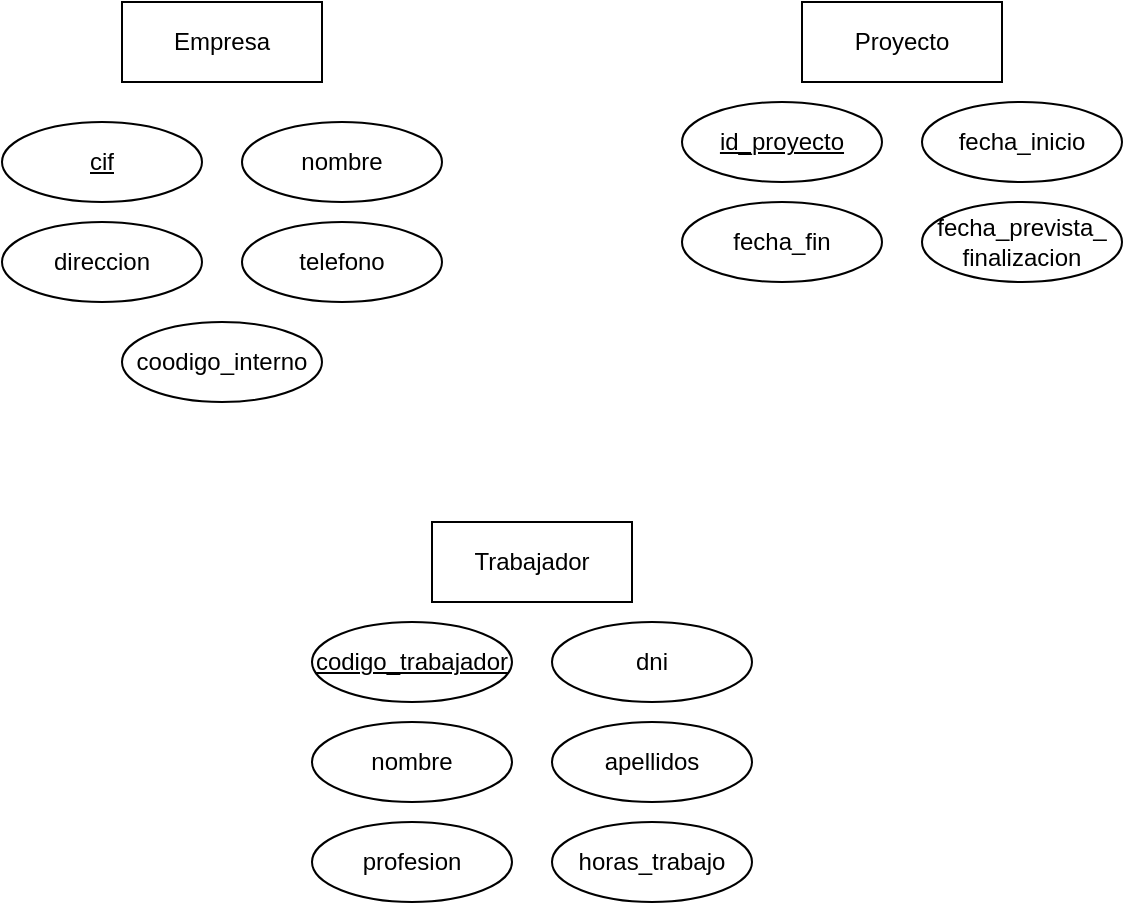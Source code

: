 <mxfile version="22.0.4" type="github">
  <diagram id="R2lEEEUBdFMjLlhIrx00" name="Page-1">
    <mxGraphModel dx="1032" dy="1100" grid="1" gridSize="10" guides="1" tooltips="1" connect="1" arrows="1" fold="1" page="1" pageScale="1" pageWidth="850" pageHeight="1100" math="0" shadow="0" extFonts="Permanent Marker^https://fonts.googleapis.com/css?family=Permanent+Marker">
      <root>
        <mxCell id="0" />
        <mxCell id="1" parent="0" />
        <mxCell id="lx4J0f5Dci1dJE6zhEqJ-1" value="Empresa&lt;br&gt;" style="whiteSpace=wrap;html=1;align=center;" vertex="1" parent="1">
          <mxGeometry x="220" y="230" width="100" height="40" as="geometry" />
        </mxCell>
        <mxCell id="lx4J0f5Dci1dJE6zhEqJ-2" value="Proyecto" style="whiteSpace=wrap;html=1;align=center;" vertex="1" parent="1">
          <mxGeometry x="560" y="230" width="100" height="40" as="geometry" />
        </mxCell>
        <mxCell id="lx4J0f5Dci1dJE6zhEqJ-3" value="Trabajador" style="whiteSpace=wrap;html=1;align=center;" vertex="1" parent="1">
          <mxGeometry x="375" y="490" width="100" height="40" as="geometry" />
        </mxCell>
        <mxCell id="lx4J0f5Dci1dJE6zhEqJ-4" value="cif" style="ellipse;whiteSpace=wrap;html=1;align=center;fontStyle=4" vertex="1" parent="1">
          <mxGeometry x="160" y="290" width="100" height="40" as="geometry" />
        </mxCell>
        <mxCell id="lx4J0f5Dci1dJE6zhEqJ-5" value="nombre" style="ellipse;whiteSpace=wrap;html=1;align=center;fontStyle=0" vertex="1" parent="1">
          <mxGeometry x="280" y="290" width="100" height="40" as="geometry" />
        </mxCell>
        <mxCell id="lx4J0f5Dci1dJE6zhEqJ-6" value="direccion" style="ellipse;whiteSpace=wrap;html=1;align=center;fontStyle=0" vertex="1" parent="1">
          <mxGeometry x="160" y="340" width="100" height="40" as="geometry" />
        </mxCell>
        <mxCell id="lx4J0f5Dci1dJE6zhEqJ-7" value="telefono" style="ellipse;whiteSpace=wrap;html=1;align=center;fontStyle=0" vertex="1" parent="1">
          <mxGeometry x="280" y="340" width="100" height="40" as="geometry" />
        </mxCell>
        <mxCell id="lx4J0f5Dci1dJE6zhEqJ-8" value="coodigo_interno" style="ellipse;whiteSpace=wrap;html=1;align=center;fontStyle=0" vertex="1" parent="1">
          <mxGeometry x="220" y="390" width="100" height="40" as="geometry" />
        </mxCell>
        <mxCell id="lx4J0f5Dci1dJE6zhEqJ-9" value="id_proyecto" style="ellipse;whiteSpace=wrap;html=1;align=center;fontStyle=4" vertex="1" parent="1">
          <mxGeometry x="500" y="280" width="100" height="40" as="geometry" />
        </mxCell>
        <mxCell id="lx4J0f5Dci1dJE6zhEqJ-10" value="fecha_inicio" style="ellipse;whiteSpace=wrap;html=1;align=center;fontStyle=0" vertex="1" parent="1">
          <mxGeometry x="620" y="280" width="100" height="40" as="geometry" />
        </mxCell>
        <mxCell id="lx4J0f5Dci1dJE6zhEqJ-11" value="fecha_fin" style="ellipse;whiteSpace=wrap;html=1;align=center;fontStyle=0" vertex="1" parent="1">
          <mxGeometry x="500" y="330" width="100" height="40" as="geometry" />
        </mxCell>
        <mxCell id="lx4J0f5Dci1dJE6zhEqJ-12" value="fecha_prevista_&lt;br&gt;finalizacion" style="ellipse;whiteSpace=wrap;html=1;align=center;fontStyle=0" vertex="1" parent="1">
          <mxGeometry x="620" y="330" width="100" height="40" as="geometry" />
        </mxCell>
        <mxCell id="lx4J0f5Dci1dJE6zhEqJ-15" value="codigo_trabajador" style="ellipse;whiteSpace=wrap;html=1;align=center;fontStyle=4" vertex="1" parent="1">
          <mxGeometry x="315" y="540" width="100" height="40" as="geometry" />
        </mxCell>
        <mxCell id="lx4J0f5Dci1dJE6zhEqJ-16" value="dni" style="ellipse;whiteSpace=wrap;html=1;align=center;fontStyle=0" vertex="1" parent="1">
          <mxGeometry x="435" y="540" width="100" height="40" as="geometry" />
        </mxCell>
        <mxCell id="lx4J0f5Dci1dJE6zhEqJ-17" value="nombre" style="ellipse;whiteSpace=wrap;html=1;align=center;fontStyle=0" vertex="1" parent="1">
          <mxGeometry x="315" y="590" width="100" height="40" as="geometry" />
        </mxCell>
        <mxCell id="lx4J0f5Dci1dJE6zhEqJ-18" value="apellidos" style="ellipse;whiteSpace=wrap;html=1;align=center;fontStyle=0" vertex="1" parent="1">
          <mxGeometry x="435" y="590" width="100" height="40" as="geometry" />
        </mxCell>
        <mxCell id="lx4J0f5Dci1dJE6zhEqJ-19" value="profesion" style="ellipse;whiteSpace=wrap;html=1;align=center;fontStyle=0" vertex="1" parent="1">
          <mxGeometry x="315" y="640" width="100" height="40" as="geometry" />
        </mxCell>
        <mxCell id="lx4J0f5Dci1dJE6zhEqJ-20" value="horas_trabajo" style="ellipse;whiteSpace=wrap;html=1;align=center;fontStyle=0" vertex="1" parent="1">
          <mxGeometry x="435" y="640" width="100" height="40" as="geometry" />
        </mxCell>
      </root>
    </mxGraphModel>
  </diagram>
</mxfile>
